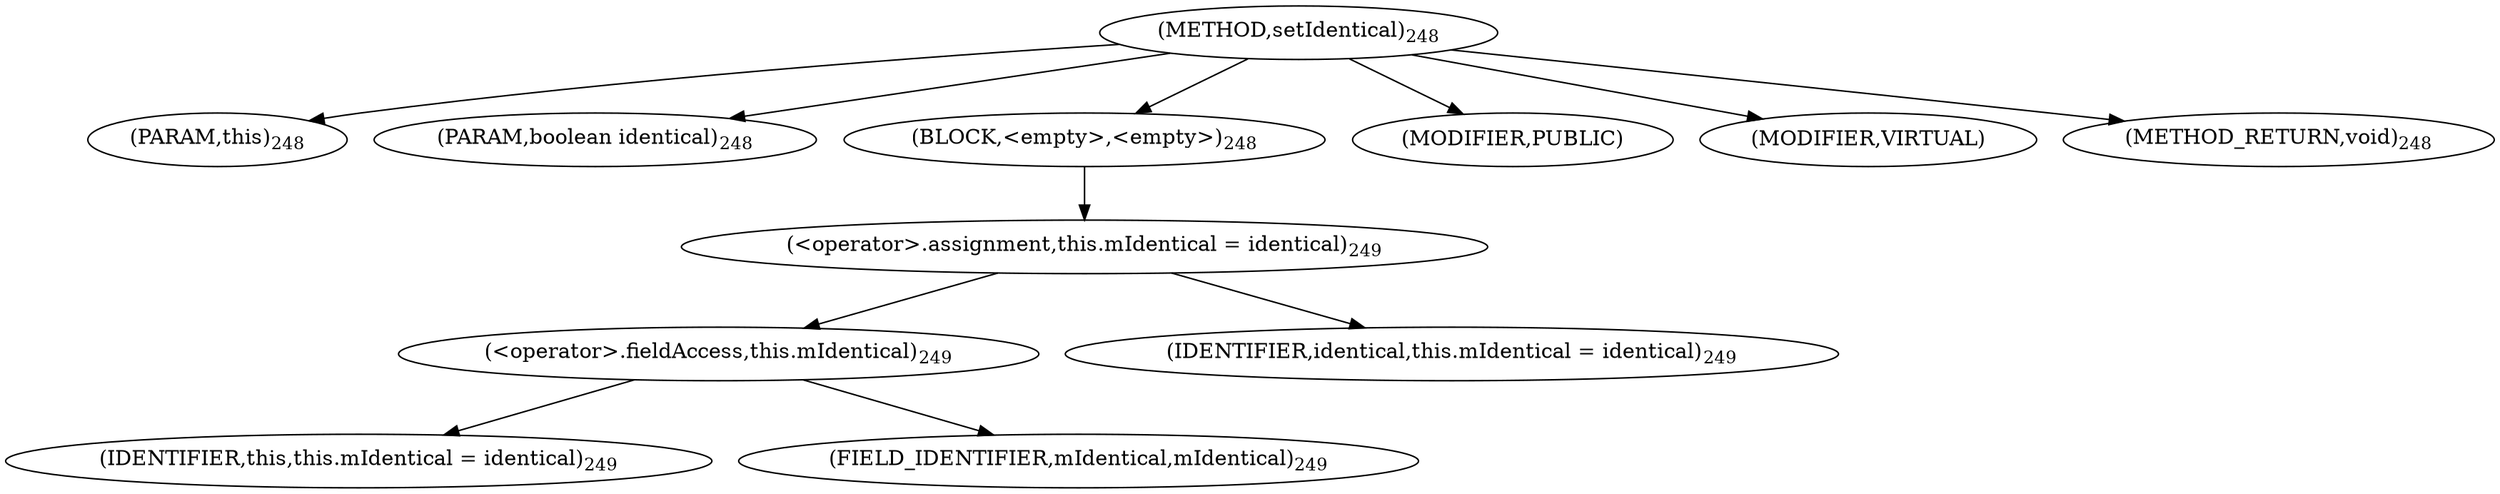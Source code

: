 digraph "setIdentical" {  
"299" [label = <(METHOD,setIdentical)<SUB>248</SUB>> ]
"300" [label = <(PARAM,this)<SUB>248</SUB>> ]
"301" [label = <(PARAM,boolean identical)<SUB>248</SUB>> ]
"302" [label = <(BLOCK,&lt;empty&gt;,&lt;empty&gt;)<SUB>248</SUB>> ]
"303" [label = <(&lt;operator&gt;.assignment,this.mIdentical = identical)<SUB>249</SUB>> ]
"304" [label = <(&lt;operator&gt;.fieldAccess,this.mIdentical)<SUB>249</SUB>> ]
"305" [label = <(IDENTIFIER,this,this.mIdentical = identical)<SUB>249</SUB>> ]
"306" [label = <(FIELD_IDENTIFIER,mIdentical,mIdentical)<SUB>249</SUB>> ]
"307" [label = <(IDENTIFIER,identical,this.mIdentical = identical)<SUB>249</SUB>> ]
"308" [label = <(MODIFIER,PUBLIC)> ]
"309" [label = <(MODIFIER,VIRTUAL)> ]
"310" [label = <(METHOD_RETURN,void)<SUB>248</SUB>> ]
  "299" -> "300" 
  "299" -> "301" 
  "299" -> "302" 
  "299" -> "308" 
  "299" -> "309" 
  "299" -> "310" 
  "302" -> "303" 
  "303" -> "304" 
  "303" -> "307" 
  "304" -> "305" 
  "304" -> "306" 
}
